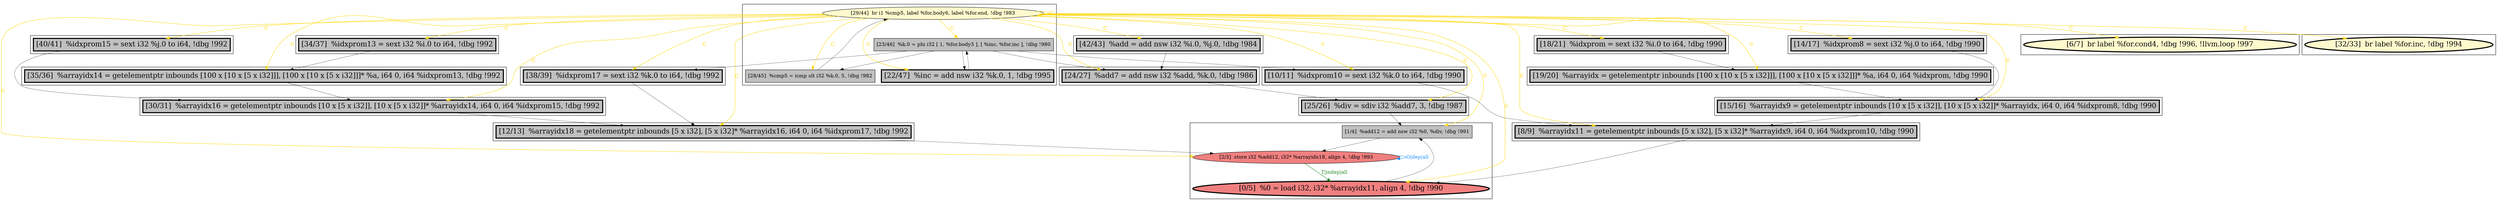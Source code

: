 
digraph G {



node318->node306 [style=solid,color=gold,label="C",penwidth=1.0,fontcolor=gold ]
node318->node302 [style=solid,color=gold,label="C",penwidth=1.0,fontcolor=gold ]
node318->node312 [style=solid,color=gold,label="C",penwidth=1.0,fontcolor=gold ]
node318->node317 [style=solid,color=gold,label="C",penwidth=1.0,fontcolor=gold ]
node320->node310 [style=solid,color=black,label="",penwidth=0.5,fontcolor=black ]
node318->node322 [style=solid,color=gold,label="C",penwidth=1.0,fontcolor=gold ]
node309->node316 [style=solid,color=black,label="",penwidth=0.5,fontcolor=black ]
node319->node320 [style=solid,color=black,label="",penwidth=0.5,fontcolor=black ]
node320->node325 [style=solid,color=black,label="",penwidth=0.5,fontcolor=black ]
node307->node309 [style=solid,color=black,label="",penwidth=0.5,fontcolor=black ]
node318->node318 [style=solid,color=gold,label="C",penwidth=1.0,fontcolor=gold ]
node318->node304 [style=solid,color=gold,label="C",penwidth=1.0,fontcolor=gold ]
node320->node317 [style=solid,color=black,label="",penwidth=0.5,fontcolor=black ]
node304->node303 [style=solid,color=forestgreen,label="T|indep|all",penwidth=1.0,fontcolor=forestgreen ]
node318->node307 [style=solid,color=gold,label="C",penwidth=1.0,fontcolor=gold ]
node318->node319 [style=solid,color=gold,label="C",penwidth=1.0,fontcolor=gold ]
node318->node308 [style=solid,color=gold,label="C",penwidth=1.0,fontcolor=gold ]
node323->node312 [style=solid,color=black,label="",penwidth=0.5,fontcolor=black ]
node324->node304 [style=solid,color=black,label="",penwidth=0.5,fontcolor=black ]
node318->node310 [style=solid,color=gold,label="C",penwidth=1.0,fontcolor=gold ]
node317->node318 [style=solid,color=black,label="",penwidth=0.5,fontcolor=black ]
node310->node314 [style=solid,color=black,label="",penwidth=0.5,fontcolor=black ]
node318->node313 [style=solid,color=gold,label="C",penwidth=1.0,fontcolor=gold ]
node318->node305 [style=solid,color=gold,label="C",penwidth=1.0,fontcolor=gold ]
node316->node324 [style=solid,color=black,label="",penwidth=0.5,fontcolor=black ]
node318->node315 [style=solid,color=gold,label="C",penwidth=1.0,fontcolor=gold ]
node308->node324 [style=solid,color=black,label="",penwidth=0.5,fontcolor=black ]
node318->node320 [style=solid,color=gold,label="C",penwidth=1.0,fontcolor=gold ]
node322->node312 [style=solid,color=black,label="",penwidth=0.5,fontcolor=black ]
node320->node319 [style=solid,color=black,label="",penwidth=0.5,fontcolor=black ]
node318->node324 [style=solid,color=gold,label="C",penwidth=1.0,fontcolor=gold ]
node318->node309 [style=solid,color=gold,label="C",penwidth=1.0,fontcolor=gold ]
node318->node321 [style=solid,color=gold,label="C",penwidth=1.0,fontcolor=gold ]
node318->node316 [style=solid,color=gold,label="C",penwidth=1.0,fontcolor=gold ]
node302->node304 [style=solid,color=black,label="",penwidth=0.5,fontcolor=black ]
node318->node325 [style=solid,color=gold,label="C",penwidth=1.0,fontcolor=gold ]
node321->node322 [style=solid,color=black,label="",penwidth=0.5,fontcolor=black ]
node318->node311 [style=solid,color=gold,label="C",penwidth=1.0,fontcolor=gold ]
node312->node306 [style=solid,color=black,label="",penwidth=0.5,fontcolor=black ]
node318->node303 [style=solid,color=gold,label="C",penwidth=1.0,fontcolor=gold ]
node313->node316 [style=solid,color=black,label="",penwidth=0.5,fontcolor=black ]
node320->node308 [style=solid,color=black,label="",penwidth=0.5,fontcolor=black ]
node318->node323 [style=solid,color=gold,label="C",penwidth=1.0,fontcolor=gold ]
node318->node314 [style=solid,color=gold,label="C",penwidth=1.0,fontcolor=gold ]
node325->node306 [style=solid,color=black,label="",penwidth=0.5,fontcolor=black ]
node304->node304 [style=solid,color=dodgerblue,label="O|dep|all",penwidth=1.0,fontcolor=dodgerblue ]
node306->node303 [style=solid,color=black,label="",penwidth=0.5,fontcolor=black ]
node311->node310 [style=solid,color=black,label="",penwidth=0.5,fontcolor=black ]
node314->node302 [style=solid,color=black,label="",penwidth=0.5,fontcolor=black ]
node303->node302 [style=solid,color=black,label="",penwidth=0.5,fontcolor=black ]


subgraph cluster18 {


node325 [penwidth=3.0,fontsize=20,fillcolor=grey,label="[10/11]  %idxprom10 = sext i32 %k.0 to i64, !dbg !990",shape=rectangle,style=filled ]



}

subgraph cluster16 {


node323 [penwidth=3.0,fontsize=20,fillcolor=grey,label="[14/17]  %idxprom8 = sext i32 %j.0 to i64, !dbg !990",shape=rectangle,style=filled ]



}

subgraph cluster17 {


node324 [penwidth=3.0,fontsize=20,fillcolor=grey,label="[12/13]  %arrayidx18 = getelementptr inbounds [5 x i32], [5 x i32]* %arrayidx16, i64 0, i64 %idxprom17, !dbg !992",shape=rectangle,style=filled ]



}

subgraph cluster4 {


node308 [penwidth=3.0,fontsize=20,fillcolor=grey,label="[38/39]  %idxprom17 = sext i32 %k.0 to i64, !dbg !992",shape=rectangle,style=filled ]



}

subgraph cluster3 {


node307 [penwidth=3.0,fontsize=20,fillcolor=grey,label="[34/37]  %idxprom13 = sext i32 %i.0 to i64, !dbg !992",shape=rectangle,style=filled ]



}

subgraph cluster2 {


node306 [penwidth=3.0,fontsize=20,fillcolor=grey,label="[8/9]  %arrayidx11 = getelementptr inbounds [5 x i32], [5 x i32]* %arrayidx9, i64 0, i64 %idxprom10, !dbg !990",shape=rectangle,style=filled ]



}

subgraph cluster1 {


node305 [penwidth=3.0,fontsize=20,fillcolor=lemonchiffon,label="[6/7]  br label %for.cond4, !dbg !996, !llvm.loop !997",shape=ellipse,style=filled ]



}

subgraph cluster12 {


node316 [penwidth=3.0,fontsize=20,fillcolor=grey,label="[30/31]  %arrayidx16 = getelementptr inbounds [10 x [5 x i32]], [10 x [5 x i32]]* %arrayidx14, i64 0, i64 %idxprom15, !dbg !992",shape=rectangle,style=filled ]



}

subgraph cluster5 {


node309 [penwidth=3.0,fontsize=20,fillcolor=grey,label="[35/36]  %arrayidx14 = getelementptr inbounds [100 x [10 x [5 x i32]]], [100 x [10 x [5 x i32]]]* %a, i64 0, i64 %idxprom13, !dbg !992",shape=rectangle,style=filled ]



}

subgraph cluster0 {


node302 [fillcolor=grey,label="[1/4]  %add12 = add nsw i32 %0, %div, !dbg !991",shape=rectangle,style=filled ]
node304 [fillcolor=lightcoral,label="[2/3]  store i32 %add12, i32* %arrayidx18, align 4, !dbg !993",shape=ellipse,style=filled ]
node303 [penwidth=3.0,fontsize=20,fillcolor=lightcoral,label="[0/5]  %0 = load i32, i32* %arrayidx11, align 4, !dbg !990",shape=ellipse,style=filled ]



}

subgraph cluster6 {


node310 [penwidth=3.0,fontsize=20,fillcolor=grey,label="[24/27]  %add7 = add nsw i32 %add, %k.0, !dbg !986",shape=rectangle,style=filled ]



}

subgraph cluster14 {


node321 [penwidth=3.0,fontsize=20,fillcolor=grey,label="[18/21]  %idxprom = sext i32 %i.0 to i64, !dbg !990",shape=rectangle,style=filled ]



}

subgraph cluster7 {


node311 [penwidth=3.0,fontsize=20,fillcolor=grey,label="[42/43]  %add = add nsw i32 %i.0, %j.0, !dbg !984",shape=rectangle,style=filled ]



}

subgraph cluster8 {


node312 [penwidth=3.0,fontsize=20,fillcolor=grey,label="[15/16]  %arrayidx9 = getelementptr inbounds [10 x [5 x i32]], [10 x [5 x i32]]* %arrayidx, i64 0, i64 %idxprom8, !dbg !990",shape=rectangle,style=filled ]



}

subgraph cluster9 {


node313 [penwidth=3.0,fontsize=20,fillcolor=grey,label="[40/41]  %idxprom15 = sext i32 %j.0 to i64, !dbg !992",shape=rectangle,style=filled ]



}

subgraph cluster10 {


node314 [penwidth=3.0,fontsize=20,fillcolor=grey,label="[25/26]  %div = sdiv i32 %add7, 3, !dbg !987",shape=rectangle,style=filled ]



}

subgraph cluster11 {


node315 [penwidth=3.0,fontsize=20,fillcolor=lemonchiffon,label="[32/33]  br label %for.inc, !dbg !994",shape=ellipse,style=filled ]



}

subgraph cluster13 {


node319 [penwidth=3.0,fontsize=20,fillcolor=grey,label="[22/47]  %inc = add nsw i32 %k.0, 1, !dbg !995",shape=rectangle,style=filled ]
node320 [fillcolor=grey,label="[23/46]  %k.0 = phi i32 [ 1, %for.body3 ], [ %inc, %for.inc ], !dbg !980",shape=rectangle,style=filled ]
node317 [fillcolor=grey,label="[28/45]  %cmp5 = icmp slt i32 %k.0, 5, !dbg !982",shape=rectangle,style=filled ]
node318 [fillcolor=lemonchiffon,label="[29/44]  br i1 %cmp5, label %for.body6, label %for.end, !dbg !983",shape=ellipse,style=filled ]



}

subgraph cluster15 {


node322 [penwidth=3.0,fontsize=20,fillcolor=grey,label="[19/20]  %arrayidx = getelementptr inbounds [100 x [10 x [5 x i32]]], [100 x [10 x [5 x i32]]]* %a, i64 0, i64 %idxprom, !dbg !990",shape=rectangle,style=filled ]



}

}
